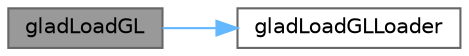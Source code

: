 digraph "gladLoadGL"
{
 // INTERACTIVE_SVG=YES
 // LATEX_PDF_SIZE
  bgcolor="transparent";
  edge [fontname=Helvetica,fontsize=10,labelfontname=Helvetica,labelfontsize=10];
  node [fontname=Helvetica,fontsize=10,shape=box,height=0.2,width=0.4];
  rankdir="LR";
  Node1 [label="gladLoadGL",height=0.2,width=0.4,color="gray40", fillcolor="grey60", style="filled", fontcolor="black",tooltip=" "];
  Node1 -> Node2 [color="steelblue1",style="solid"];
  Node2 [label="gladLoadGLLoader",height=0.2,width=0.4,color="grey40", fillcolor="white", style="filled",URL="$glad_8c.html#af70e4674f75bd3bbfedf7979607c65ef",tooltip=" "];
}
